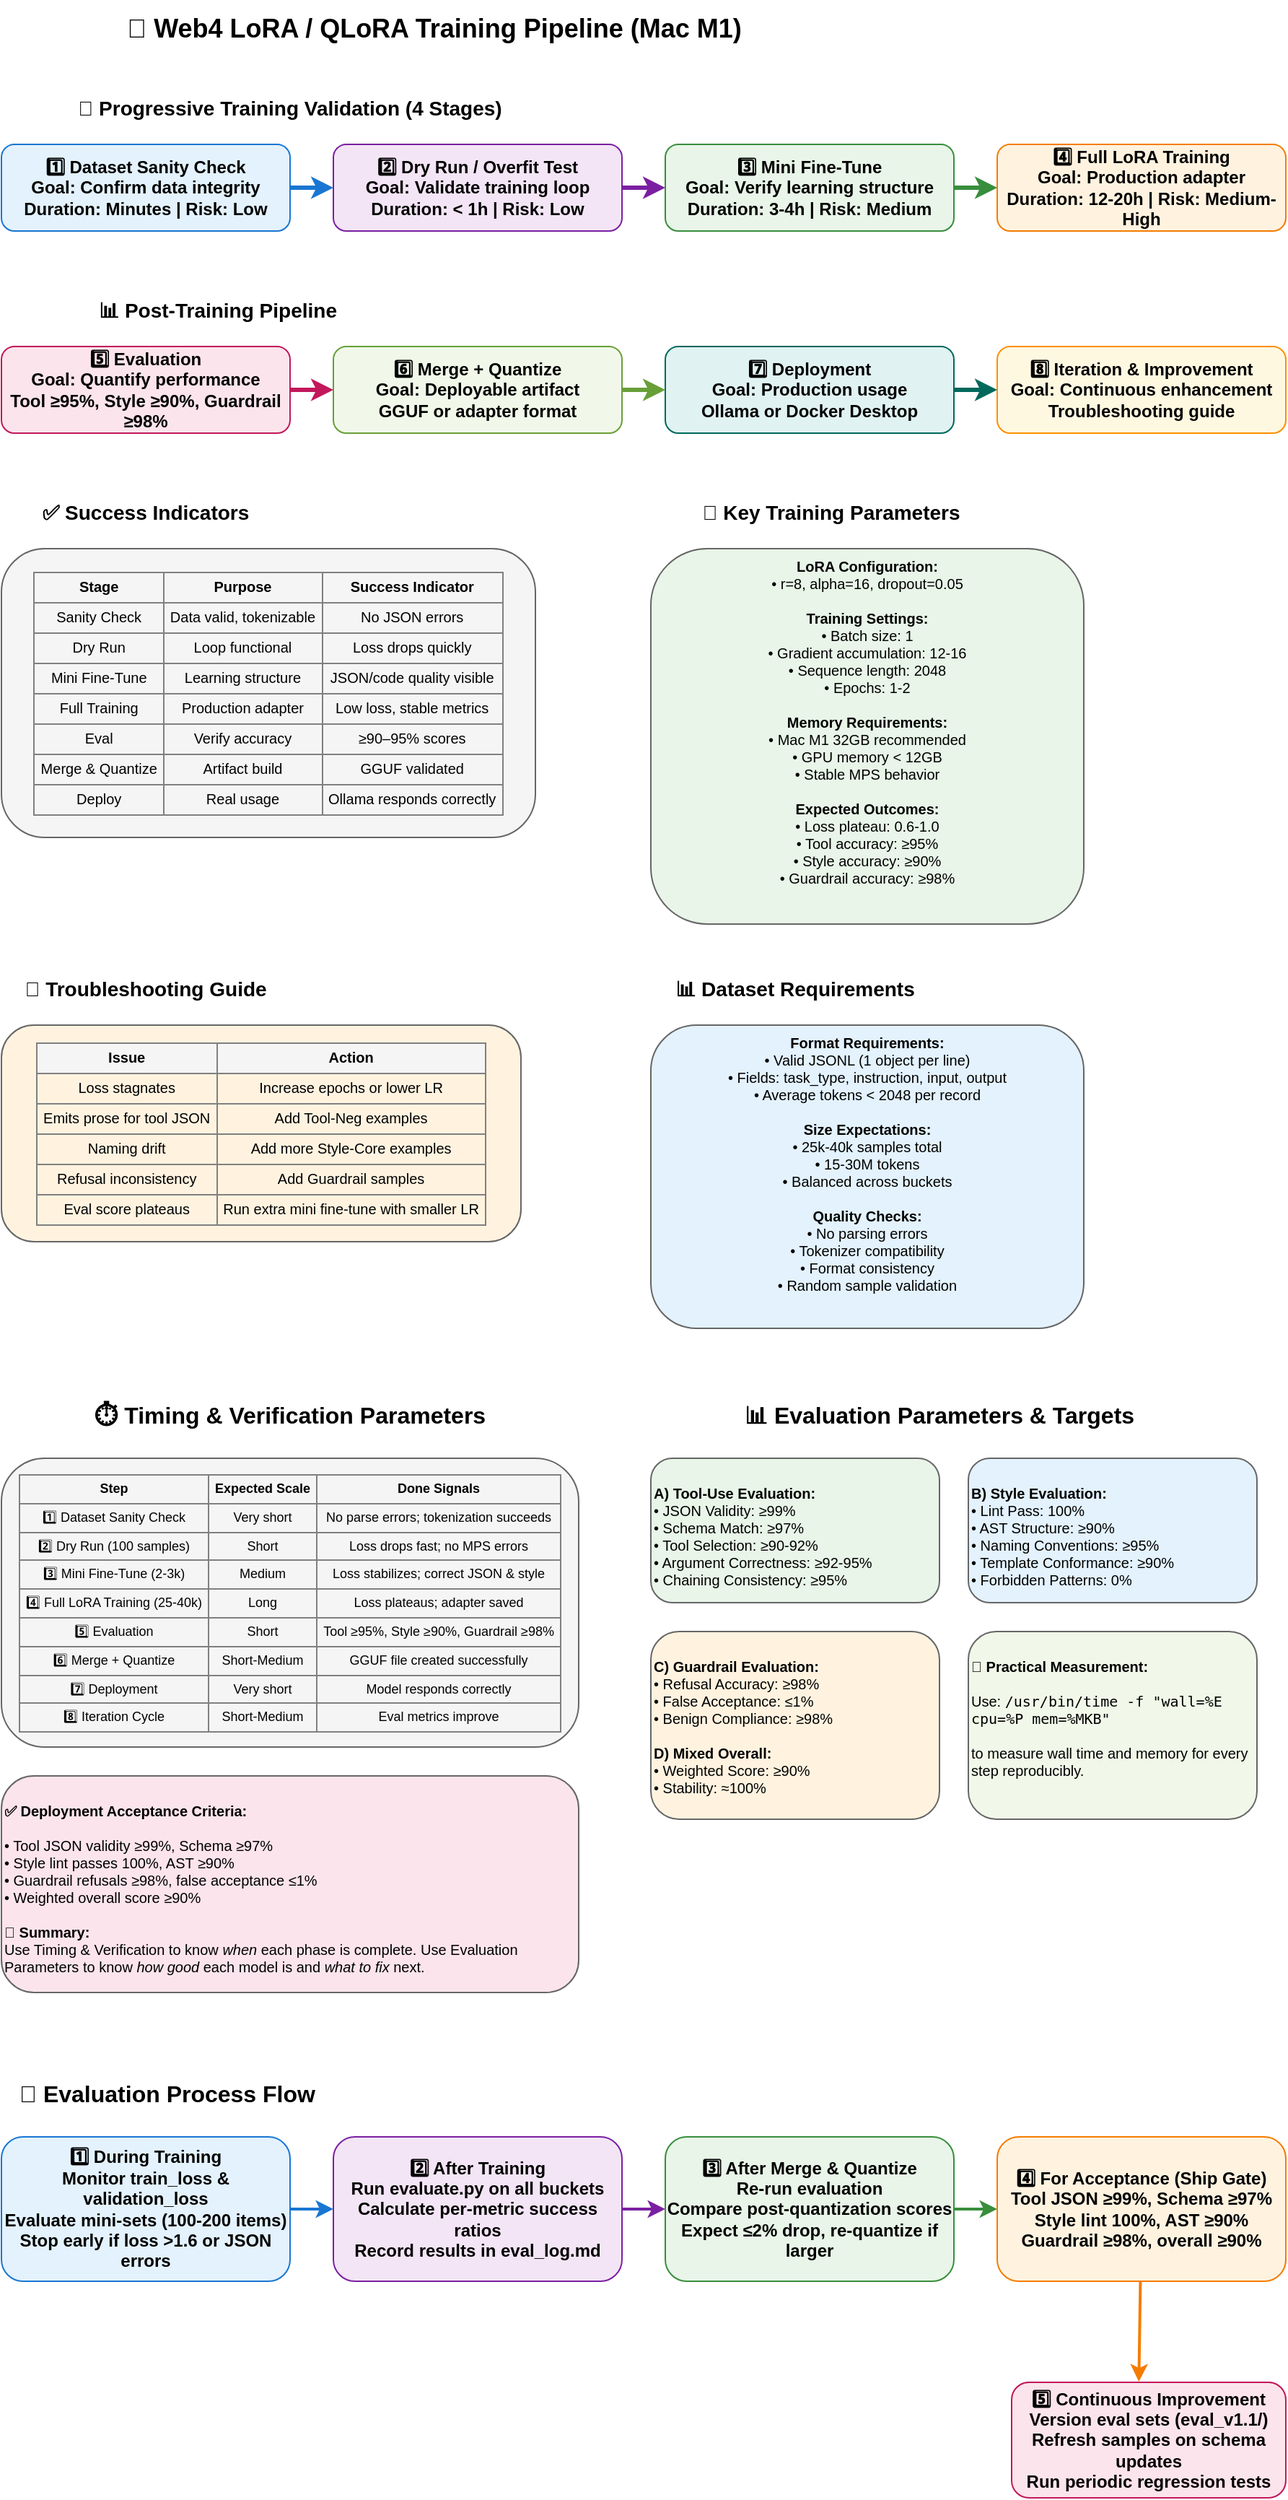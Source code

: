 <mxfile>
    <diagram name="Web4 LoRA Training Pipeline" id="web4-lora-pipeline">
        <mxGraphModel dx="1516" dy="711" grid="1" gridSize="10" guides="1" tooltips="1" connect="1" arrows="1" fold="1" page="1" pageScale="1" pageWidth="1169" pageHeight="827" math="0" shadow="0">
            <root>
                <mxCell id="0"/>
                <mxCell id="1" parent="0"/>
                <mxCell id="title" value="🧠 Web4 LoRA / QLoRA Training Pipeline (Mac M1)" style="text;html=1;strokeColor=none;fillColor=none;align=center;verticalAlign=middle;whiteSpace=wrap;rounded=0;fontSize=18;fontStyle=1;" parent="1" vertex="1">
                    <mxGeometry x="50" y="20" width="600" height="40" as="geometry"/>
                </mxCell>
                <mxCell id="overview-title" value="🧭 Progressive Training Validation (4 Stages)" style="text;html=1;strokeColor=none;fillColor=none;align=center;verticalAlign=middle;whiteSpace=wrap;rounded=0;fontSize=14;fontStyle=1;" parent="1" vertex="1">
                    <mxGeometry x="50" y="80" width="400" height="30" as="geometry"/>
                </mxCell>
                <object label="1️⃣ Dataset Sanity Check&#xa;Goal: Confirm data integrity&#xa;Duration: Minutes | Risk: Low" tooltip="Stage 1 focuses on validating the dataset before any training begins. This critical first step ensures all JSONL files are properly formatted with required fields (task_type, instruction, input, output), tokenization works correctly with Qwen/DeepSeek tokenizers, and the data loads without parsing errors. The expectation is 25k-40k samples with 15-30M tokens total. This stage prevents training failures due to data issues and ensures the foundation is solid before proceeding to actual training phases." id="stage1">
                    <mxCell style="rounded=1;whiteSpace=wrap;html=1;fillColor=#e3f2fd;strokeColor=#1976d2;fontSize=12;fontStyle=1;" parent="1" vertex="1">
                        <mxGeometry x="50" y="120" width="200" height="60" as="geometry"/>
                    </mxCell>
                </object>
                <object label="2️⃣ Dry Run / Overfit Test&#xa;Goal: Validate training loop&#xa;Duration: &lt; 1h | Risk: Low" tooltip="Stage 2 performs a dry run with 100 samples to validate the training loop and MPS memory behavior on Mac M1. This stage uses a small subset across all buckets, runs 1 epoch with batch size 1 and sequence length 512, and verifies that loss decreases from 3-5 to less than 1 within a few hundred steps. It confirms no NaNs or CUDA/MPS errors and ensures GPU memory stays stable under 12GB on M1 32GB systems. The outcome confirms the pipeline works by demonstrating the model can overfit the tiny dataset." id="stage2">
                    <mxCell style="rounded=1;whiteSpace=wrap;html=1;fillColor=#f3e5f5;strokeColor=#7b1fa2;fontSize=12;fontStyle=1;" parent="1" vertex="1">
                        <mxGeometry x="280" y="120" width="200" height="60" as="geometry"/>
                    </mxCell>
                </object>
                <object label="3️⃣ Mini Fine-Tune&#xa;Goal: Verify learning structure&#xa;Duration: 3-4h | Risk: Medium" tooltip="Stage 3 uses 2k-3k samples to verify the model learns tool-calling and coding style patterns. This stage uses balanced samples across Tool, Style, and Guardrail buckets, trains for 1 epoch with batch size 1 and gradient accumulation 8-12, and observes stable loss curves in the 1.0-1.5 range. It generates 10 tool prompts to verify valid JSON output and 10 style prompts to match Web4 code style. The evaluation should achieve Tool ≥80%, Style ≥85%, and Guardrail ≥95% accuracy, confirming the model internalizes the structure and schema." id="stage3">
                    <mxCell style="rounded=1;whiteSpace=wrap;html=1;fillColor=#e8f5e8;strokeColor=#388e3c;fontSize=12;fontStyle=1;" parent="1" vertex="1">
                        <mxGeometry x="510" y="120" width="200" height="60" as="geometry"/>
                    </mxCell>
                </object>
                <object label="4️⃣ Full LoRA Training&#xa;Goal: Production adapter&#xa;Duration: 12-20h | Risk: Medium-High" tooltip="Stage 4 trains on the full dataset (25k-40k samples) to create a production-quality LoRA adapter. This stage includes all buckets with LoRA parameters r=8, alpha=16, dropout=0.05, batch size 1, gradient accumulation 12-16, and sequence length 2048. It runs for 1-2 epochs with loss monitoring to ensure it plateaus between 0.6-1.0. The adapter is saved to outputs/&lt;run_name&gt;/lora with the expectation of a stable, clean adapter with no divergence. This is the main training phase that creates the production model." id="stage4">
                    <mxCell style="rounded=1;whiteSpace=wrap;html=1;fillColor=#fff3e0;strokeColor=#f57c00;fontSize=12;fontStyle=1;" parent="1" vertex="1">
                        <mxGeometry x="740" y="120" width="200" height="60" as="geometry"/>
                    </mxCell>
                </object>
                <mxCell id="arrow1" value="" style="endArrow=classic;html=1;rounded=0;strokeWidth=3;strokeColor=#1976d2;" parent="1" source="stage1" target="stage2" edge="1">
                    <mxGeometry width="50" height="50" relative="1" as="geometry">
                        <mxPoint x="250" y="150" as="sourcePoint"/>
                        <mxPoint x="280" y="150" as="targetPoint"/>
                    </mxGeometry>
                </mxCell>
                <mxCell id="arrow2" value="" style="endArrow=classic;html=1;rounded=0;strokeWidth=3;strokeColor=#7b1fa2;" parent="1" source="stage2" target="stage3" edge="1">
                    <mxGeometry width="50" height="50" relative="1" as="geometry">
                        <mxPoint x="480" y="150" as="sourcePoint"/>
                        <mxPoint x="510" y="150" as="targetPoint"/>
                    </mxGeometry>
                </mxCell>
                <mxCell id="arrow3" value="" style="endArrow=classic;html=1;rounded=0;strokeWidth=3;strokeColor=#388e3c;" parent="1" source="stage3" target="stage4" edge="1">
                    <mxGeometry width="50" height="50" relative="1" as="geometry">
                        <mxPoint x="710" y="150" as="sourcePoint"/>
                        <mxPoint x="740" y="150" as="targetPoint"/>
                    </mxGeometry>
                </mxCell>
                <mxCell id="post-training-title" value="📊 Post-Training Pipeline" style="text;html=1;strokeColor=none;fillColor=none;align=center;verticalAlign=middle;whiteSpace=wrap;rounded=0;fontSize=14;fontStyle=1;" parent="1" vertex="1">
                    <mxGeometry x="50" y="220" width="300" height="30" as="geometry"/>
                </mxCell>
                <object label="5️⃣ Evaluation&#xa;Goal: Quantify performance&#xa;Tool ≥95%, Style ≥90%, Guardrail ≥98%" tooltip="Stage 5 evaluates the trained model on hold-out evaluation sets to quantify performance. This stage runs evaluate.py on all data/eval/*.jsonl files, checking Tool Eval for JSON validity ≥95% and Correct Tool ≥85%, Style Eval for 100% lint pass and AST match ≥90%, and Guardrail Eval for refusal accuracy ≥98%. The mixed evaluation should achieve ≥90% overall accuracy. Results are logged to eval_log.md or CSV. The expectation is high accuracy with no format regressions, confirming the model meets production quality standards." id="evaluation">
                    <mxCell style="rounded=1;whiteSpace=wrap;html=1;fillColor=#fce4ec;strokeColor=#c2185b;fontSize=12;fontStyle=1;" parent="1" vertex="1">
                        <mxGeometry x="50" y="260" width="200" height="60" as="geometry"/>
                    </mxCell>
                </object>
                <object label="6️⃣ Merge + Quantize&#xa;Goal: Deployable artifact&#xa;GGUF or adapter format" tooltip="Stage 6 creates deployable artifacts by merging the LoRA adapter with the base model and converting to optimized formats. This stage merges LoRA weights into the Hugging Face model using merge_and_unload, converts to GGUF format via llama.cpp scripts, and quantizes to Q4_K_M or Q5_K_M for optimal performance. The process verifies that evaluation results remain identical or within ±1% after quantization. The expectation is a deployable GGUF file that maintains model quality while reducing file size and improving inference speed for production deployment." id="merge-quantize">
                    <mxCell style="rounded=1;whiteSpace=wrap;html=1;fillColor=#f1f8e9;strokeColor=#689f38;fontSize=12;fontStyle=1;" parent="1" vertex="1">
                        <mxGeometry x="280" y="260" width="200" height="60" as="geometry"/>
                    </mxCell>
                </object>
                <object label="7️⃣ Deployment&#xa;Goal: Production usage&#xa;Ollama or Docker Desktop" tooltip="Stage 7 deploys the trained model for production usage through Ollama or Docker Desktop Models. This stage creates a Modelfile referencing the GGUF artifact, uses &#39;ollama create web4-coder -f Modelfile&#39; to register the model, and tests &#39;ollama run web4-coder&#39; to verify proper structured responses. Optionally, the GGUF can be imported into Docker Desktop&#39;s Models tab for containerized deployment. The expectation is inference behavior identical to evaluation runs, confirming the model works correctly in production environments with the same quality and performance as during training and evaluation phases." id="deployment">
                    <mxCell style="rounded=1;whiteSpace=wrap;html=1;fillColor=#e0f2f1;strokeColor=#00695c;fontSize=12;fontStyle=1;" parent="1" vertex="1">
                        <mxGeometry x="510" y="260" width="200" height="60" as="geometry"/>
                    </mxCell>
                </object>
                <object label="8️⃣ Iteration &amp; Improvement&#xa;Goal: Continuous enhancement&#xa;Troubleshooting guide" tooltip="Stage 8 provides continuous improvement and troubleshooting guidance for ongoing model refinement. This stage addresses common issues like loss stagnation (increase epochs or lower learning rate), prose output instead of JSON (add Tool-Neg examples), naming drift (add more Style-Core examples), refusal inconsistency (add Guardrail samples), and evaluation score plateaus (run extra mini fine-tune with smaller learning rate). This iterative approach ensures the model can be continuously improved based on real-world performance feedback and specific use case requirements." id="iteration">
                    <mxCell style="rounded=1;whiteSpace=wrap;html=1;fillColor=#fff8e1;strokeColor=#ff8f00;fontSize=12;fontStyle=1;" parent="1" vertex="1">
                        <mxGeometry x="740" y="260" width="200" height="60" as="geometry"/>
                    </mxCell>
                </object>
                <mxCell id="arrow4" value="" style="endArrow=classic;html=1;rounded=0;strokeWidth=3;strokeColor=#c2185b;" parent="1" source="evaluation" target="merge-quantize" edge="1">
                    <mxGeometry width="50" height="50" relative="1" as="geometry">
                        <mxPoint x="250" y="290" as="sourcePoint"/>
                        <mxPoint x="280" y="290" as="targetPoint"/>
                    </mxGeometry>
                </mxCell>
                <mxCell id="arrow5" value="" style="endArrow=classic;html=1;rounded=0;strokeWidth=3;strokeColor=#689f38;" parent="1" source="merge-quantize" target="deployment" edge="1">
                    <mxGeometry width="50" height="50" relative="1" as="geometry">
                        <mxPoint x="480" y="290" as="sourcePoint"/>
                        <mxPoint x="510" y="290" as="targetPoint"/>
                    </mxGeometry>
                </mxCell>
                <mxCell id="arrow6" value="" style="endArrow=classic;html=1;rounded=0;strokeWidth=3;strokeColor=#00695c;" parent="1" source="deployment" target="iteration" edge="1">
                    <mxGeometry width="50" height="50" relative="1" as="geometry">
                        <mxPoint x="710" y="290" as="sourcePoint"/>
                        <mxPoint x="740" y="290" as="targetPoint"/>
                    </mxGeometry>
                </mxCell>
                <mxCell id="success-title" value="✅ Success Indicators" style="text;html=1;strokeColor=none;fillColor=none;align=center;verticalAlign=middle;whiteSpace=wrap;rounded=0;fontSize=14;fontStyle=1;" parent="1" vertex="1">
                    <mxGeometry x="50" y="360" width="200" height="30" as="geometry"/>
                </mxCell>
                <mxCell id="success-table" value="&lt;table border=&quot;1&quot; cellpadding=&quot;4&quot; style=&quot;border-collapse: collapse; width: 100%;&quot;&gt;&lt;tr style=&quot;background-color: #f5f5f5;&quot;&gt;&lt;th&gt;Stage&lt;/th&gt;&lt;th&gt;Purpose&lt;/th&gt;&lt;th&gt;Success Indicator&lt;/th&gt;&lt;/tr&gt;&lt;tr&gt;&lt;td&gt;Sanity Check&lt;/td&gt;&lt;td&gt;Data valid, tokenizable&lt;/td&gt;&lt;td&gt;No JSON errors&lt;/td&gt;&lt;/tr&gt;&lt;tr&gt;&lt;td&gt;Dry Run&lt;/td&gt;&lt;td&gt;Loop functional&lt;/td&gt;&lt;td&gt;Loss drops quickly&lt;/td&gt;&lt;/tr&gt;&lt;tr&gt;&lt;td&gt;Mini Fine-Tune&lt;/td&gt;&lt;td&gt;Learning structure&lt;/td&gt;&lt;td&gt;JSON/code quality visible&lt;/td&gt;&lt;/tr&gt;&lt;tr&gt;&lt;td&gt;Full Training&lt;/td&gt;&lt;td&gt;Production adapter&lt;/td&gt;&lt;td&gt;Low loss, stable metrics&lt;/td&gt;&lt;/tr&gt;&lt;tr&gt;&lt;td&gt;Eval&lt;/td&gt;&lt;td&gt;Verify accuracy&lt;/td&gt;&lt;td&gt;≥90–95% scores&lt;/td&gt;&lt;/tr&gt;&lt;tr&gt;&lt;td&gt;Merge &amp; Quantize&lt;/td&gt;&lt;td&gt;Artifact build&lt;/td&gt;&lt;td&gt;GGUF validated&lt;/td&gt;&lt;/tr&gt;&lt;tr&gt;&lt;td&gt;Deploy&lt;/td&gt;&lt;td&gt;Real usage&lt;/td&gt;&lt;td&gt;Ollama responds correctly&lt;/td&gt;&lt;/tr&gt;&lt;/table&gt;" style="text;html=1;strokeColor=#666666;fillColor=#f5f5f5;align=center;verticalAlign=middle;whiteSpace=wrap;rounded=1;fontSize=10;" parent="1" vertex="1">
                    <mxGeometry x="50" y="400" width="370" height="200" as="geometry"/>
                </mxCell>
                <mxCell id="params-title" value="🔧 Key Training Parameters" style="text;html=1;strokeColor=none;fillColor=none;align=center;verticalAlign=middle;whiteSpace=wrap;rounded=0;fontSize=14;fontStyle=1;" parent="1" vertex="1">
                    <mxGeometry x="500" y="360" width="250" height="30" as="geometry"/>
                </mxCell>
                <object label="&lt;b&gt;LoRA Configuration:&lt;/b&gt;&lt;br&gt;• r=8, alpha=16, dropout=0.05&lt;br&gt;&lt;br&gt;&lt;b&gt;Training Settings:&lt;/b&gt;&lt;br&gt;• Batch size: 1&lt;br&gt;• Gradient accumulation: 12-16&lt;br&gt;• Sequence length: 2048&lt;br&gt;• Epochs: 1-2&lt;br&gt;&lt;br&gt;&lt;b&gt;Memory Requirements:&lt;/b&gt;&lt;br&gt;• Mac M1 32GB recommended&lt;br&gt;• GPU memory &amp;lt; 12GB&lt;br&gt;• Stable MPS behavior&lt;br&gt;&lt;br&gt;&lt;b&gt;Expected Outcomes:&lt;/b&gt;&lt;br&gt;• Loss plateau: 0.6-1.0&lt;br&gt;• Tool accuracy: ≥95%&lt;br&gt;• Style accuracy: ≥90%&lt;br&gt;• Guardrail accuracy: ≥98%" tooltip="This comprehensive training parameters section details the optimal configuration for Web4 LoRA fine-tuning on Mac M1 systems. LoRA (Low-Rank Adaptation) is a parameter-efficient fine-tuning technique that freezes the original model weights and trains only small adapter matrices, dramatically reducing memory requirements and training time. The r parameter (rank=8) controls the dimensionality of the adapter matrices - higher values increase model capacity but require more memory and training time. The alpha parameter (16) is a scaling factor that controls how much the adapter affects the original model; it&#39;s typically set to 2x the rank value for optimal performance. Dropout (0.05) prevents overfitting by randomly setting 5% of adapter weights to zero during training. Training settings include batch size 1 (due to memory constraints), gradient accumulation 12-16 (simulates larger batch sizes by accumulating gradients), sequence length 2048 (maximum tokens per sample), and 1-2 epochs (complete passes through the dataset). Memory requirements specify Mac M1 32GB as recommended, with GPU memory staying under 12GB and stable MPS (Metal Performance Shaders) behavior. Expected outcomes include loss plateauing between 0.6-1.0, Tool accuracy ≥95% (JSON validity and correct tool selection), Style accuracy ≥90% (code quality and formatting), and Guardrail accuracy ≥98% (refusal behavior for inappropriate requests). These parameters are optimized for Web4 coding tasks and Mac M1 hardware constraints." id="params-content">
                    <mxCell style="text;html=1;strokeColor=#666666;fillColor=#e8f5e8;align=center;verticalAlign=top;whiteSpace=wrap;rounded=1;fontSize=10;" parent="1" vertex="1">
                        <mxGeometry x="500" y="400" width="300" height="260" as="geometry"/>
                    </mxCell>
                </object>
                <mxCell id="troubleshoot-title" value="🔧 Troubleshooting Guide" style="text;html=1;strokeColor=none;fillColor=none;align=center;verticalAlign=middle;whiteSpace=wrap;rounded=0;fontSize=14;fontStyle=1;" parent="1" vertex="1">
                    <mxGeometry x="50" y="690" width="200" height="30" as="geometry"/>
                </mxCell>
                <object label="&lt;table border=&quot;1&quot; cellpadding=&quot;4&quot; style=&quot;border-collapse: collapse; width: 100%;&quot;&gt;&lt;tr style=&quot;background-color: #f5f5f5;&quot;&gt;&lt;th&gt;Issue&lt;/th&gt;&lt;th&gt;Action&lt;/th&gt;&lt;/tr&gt;&lt;tr&gt;&lt;td&gt;Loss stagnates&lt;/td&gt;&lt;td&gt;Increase epochs or lower LR&lt;/td&gt;&lt;/tr&gt;&lt;tr&gt;&lt;td&gt;Emits prose for tool JSON&lt;/td&gt;&lt;td&gt;Add Tool-Neg examples&lt;/td&gt;&lt;/tr&gt;&lt;tr&gt;&lt;td&gt;Naming drift&lt;/td&gt;&lt;td&gt;Add more Style-Core examples&lt;/td&gt;&lt;/tr&gt;&lt;tr&gt;&lt;td&gt;Refusal inconsistency&lt;/td&gt;&lt;td&gt;Add Guardrail samples&lt;/td&gt;&lt;/tr&gt;&lt;tr&gt;&lt;td&gt;Eval score plateaus&lt;/td&gt;&lt;td&gt;Run extra mini fine-tune with smaller LR&lt;/td&gt;&lt;/tr&gt;&lt;/table&gt;" tooltip="This troubleshooting guide provides systematic solutions for common issues encountered during Web4 LoRA training and evaluation. Loss stagnation occurs when the training loss stops decreasing, indicating the model has reached a local minimum or the learning rate is too high. Solutions include increasing epochs (more training time) or lowering the learning rate (smaller parameter updates) to help the model escape local minima and continue learning. When the model emits prose instead of valid JSON for tool calls, it indicates insufficient negative examples in the training data. Adding Tool-Neg examples (incorrect tool usage patterns) teaches the model what NOT to do, improving JSON format compliance. Naming drift occurs when the model generates inconsistent variable names, function names, or coding patterns that don&#39;t match the Web4 style. Adding more Style-Core examples reinforces the desired coding conventions and naming patterns. Refusal inconsistency happens when the model inconsistently refuses inappropriate requests or accepts requests it should refuse. Adding more Guardrail samples (examples of proper refusal behavior) strengthens the model&#39;s safety mechanisms and ethical boundaries. When evaluation scores plateau despite continued training, it suggests the model has learned all it can from the current data. Running an extra mini fine-tune with a smaller learning rate allows for more precise parameter adjustments and can help the model learn subtle patterns it might have missed. This iterative approach ensures continuous improvement and addresses specific weaknesses in the model&#39;s performance." id="troubleshoot-table">
                    <mxCell style="text;html=1;strokeColor=#666666;fillColor=#fff3e0;align=center;verticalAlign=middle;whiteSpace=wrap;rounded=1;fontSize=10;" parent="1" vertex="1">
                        <mxGeometry x="50" y="730" width="360" height="150" as="geometry"/>
                    </mxCell>
                </object>
                <mxCell id="dataset-title" value="📊 Dataset Requirements" style="text;html=1;strokeColor=none;fillColor=none;align=center;verticalAlign=middle;whiteSpace=wrap;rounded=0;fontSize=14;fontStyle=1;" parent="1" vertex="1">
                    <mxGeometry x="500" y="690" width="200" height="30" as="geometry"/>
                </mxCell>
                <object label="&lt;div&gt;&lt;b style=&quot;background-color: transparent;&quot;&gt;Format Requirements:&lt;/b&gt;&lt;/div&gt;• Valid JSONL (1 object per line)&lt;br&gt;• Fields: task_type, instruction, input, output&lt;br&gt;• Average tokens &amp;lt; 2048 per record&lt;br&gt;&lt;br&gt;&lt;b&gt;Size Expectations:&lt;/b&gt;&lt;br&gt;• 25k-40k samples total&lt;br&gt;• 15-30M tokens&lt;br&gt;• Balanced across buckets&lt;br&gt;&lt;br&gt;&lt;b&gt;Quality Checks:&lt;/b&gt;&lt;br&gt;• No parsing errors&lt;br&gt;• Tokenizer compatibility&lt;br&gt;• Format consistency&lt;br&gt;• Random sample validation" tooltip="This dataset requirements section outlines the essential specifications for Web4 LoRA training data preparation and validation. JSONL (JSON Lines) format is a text format where each line contains a single JSON object, making it ideal for streaming large datasets and ensuring one training example per line. The required fields include task_type (categorizing the training example like &#39;tool_call&#39;, &#39;style_core&#39;, &#39;guardrail&#39;), instruction (the user&#39;s request or prompt), input (context or additional information), and output (the expected model response). The 2048 token limit per record ensures compatibility with the model&#39;s maximum sequence length and prevents memory overflow during training. Size expectations of 25k-40k samples with 15-30M tokens provide sufficient data diversity for effective learning while remaining manageable for Mac M1 memory constraints. Balanced distribution across buckets (Tool, Style, Guardrail) ensures the model learns all required capabilities without bias toward any single task type. Quality checks include parsing validation to catch malformed JSON, tokenizer compatibility testing with Qwen/DeepSeek tokenizers to ensure proper encoding/decoding, format consistency verification across all samples, and random sample validation to spot-check data quality and identify potential issues before training begins. These requirements ensure the dataset is properly formatted, appropriately sized, and high-quality for successful Web4 LoRA fine-tuning." id="dataset-content">
                    <mxCell style="text;html=1;strokeColor=#666666;fillColor=#e3f2fd;align=center;verticalAlign=top;whiteSpace=wrap;rounded=1;fontSize=10;" parent="1" vertex="1">
                        <mxGeometry x="500" y="730" width="300" height="210" as="geometry"/>
                    </mxCell>
                </object>
                <mxCell id="timing-title" value="⏱️ Timing &amp; Verification Parameters" style="text;html=1;strokeColor=none;fillColor=none;align=center;verticalAlign=middle;whiteSpace=wrap;rounded=0;fontSize=16;fontStyle=1;" vertex="1" parent="1">
                    <mxGeometry x="50" y="980" width="400" height="40" as="geometry"/>
                </mxCell>
                <object label="&lt;table border=&quot;1&quot; cellpadding=&quot;4&quot; style=&quot;border-collapse: collapse; width: 100%;&quot;&gt;&lt;tr style=&quot;background-color: #f5f5f5;&quot;&gt;&lt;th&gt;Step&lt;/th&gt;&lt;th&gt;Expected Scale&lt;/th&gt;&lt;th&gt;Done Signals&lt;/th&gt;&lt;/tr&gt;&lt;tr&gt;&lt;td&gt;1️⃣ Dataset Sanity Check&lt;/td&gt;&lt;td&gt;Very short&lt;/td&gt;&lt;td&gt;No parse errors; tokenization succeeds&lt;/td&gt;&lt;/tr&gt;&lt;tr&gt;&lt;td&gt;2️⃣ Dry Run (100 samples)&lt;/td&gt;&lt;td&gt;Short&lt;/td&gt;&lt;td&gt;Loss drops fast; no MPS errors&lt;/td&gt;&lt;/tr&gt;&lt;tr&gt;&lt;td&gt;3️⃣ Mini Fine-Tune (2-3k)&lt;/td&gt;&lt;td&gt;Medium&lt;/td&gt;&lt;td&gt;Loss stabilizes; correct JSON &amp; style&lt;/td&gt;&lt;/tr&gt;&lt;tr&gt;&lt;td&gt;4️⃣ Full LoRA Training (25-40k)&lt;/td&gt;&lt;td&gt;Long&lt;/td&gt;&lt;td&gt;Loss plateaus; adapter saved&lt;/td&gt;&lt;/tr&gt;&lt;tr&gt;&lt;td&gt;5️⃣ Evaluation&lt;/td&gt;&lt;td&gt;Short&lt;/td&gt;&lt;td&gt;Tool ≥95%, Style ≥90%, Guardrail ≥98%&lt;/td&gt;&lt;/tr&gt;&lt;tr&gt;&lt;td&gt;6️⃣ Merge + Quantize&lt;/td&gt;&lt;td&gt;Short-Medium&lt;/td&gt;&lt;td&gt;GGUF file created successfully&lt;/td&gt;&lt;/tr&gt;&lt;tr&gt;&lt;td&gt;7️⃣ Deployment&lt;/td&gt;&lt;td&gt;Very short&lt;/td&gt;&lt;td&gt;Model responds correctly&lt;/td&gt;&lt;/tr&gt;&lt;tr&gt;&lt;td&gt;8️⃣ Iteration Cycle&lt;/td&gt;&lt;td&gt;Short-Medium&lt;/td&gt;&lt;td&gt;Eval metrics improve&lt;/td&gt;&lt;/tr&gt;&lt;/table&gt;" tooltip="This timing and verification parameters table provides comprehensive guidance for measuring and validating each step of the Web4 LoRA training pipeline. Expected Scale refers to the typical duration for each step: Very short (minutes), Short (under 1 hour), Medium (3-4 hours), Long (12-20 hours), and Short-Medium (1-3 hours). Done Signals indicate the specific criteria that must be met before proceeding to the next step. Dataset Sanity Check (Very short) validates JSONL format integrity, tokenization compatibility, and data loading without errors. Dry Run (Short) tests training loop functionality with 100 samples, verifying loss decreases and MPS (Metal Performance Shaders) stability. Mini Fine-Tune (Medium) uses 2-3k samples to verify learning patterns and JSON/code quality. Full LoRA Training (Long) trains on 25-40k samples until loss plateaus and adapter is saved. Evaluation (Short) runs comprehensive tests achieving Tool ≥95%, Style ≥90%, Guardrail ≥98% accuracy. Merge + Quantize (Short-Medium) creates deployable GGUF files. Deployment (Very short) tests model responsiveness. Iteration Cycle (Short-Medium) improves metrics through continuous refinement. Use &#39;/usr/bin/time -f &quot;wall=%E cpu=%P mem=%MKB&quot; &lt;command&gt;&#39; to measure timing reproducibly. These parameters ensure systematic progress tracking and quality validation throughout the entire training lifecycle." id="timing-table">
                    <mxCell style="text;html=1;strokeColor=#666666;fillColor=#f5f5f5;align=center;verticalAlign=middle;whiteSpace=wrap;rounded=1;fontSize=9;" vertex="1" parent="1">
                        <mxGeometry x="50" y="1030" width="400" height="200" as="geometry"/>
                    </mxCell>
                </object>
                <mxCell id="eval-title" value="📊 Evaluation Parameters &amp; Targets" style="text;html=1;strokeColor=none;fillColor=none;align=center;verticalAlign=middle;whiteSpace=wrap;rounded=0;fontSize=16;fontStyle=1;" vertex="1" parent="1">
                    <mxGeometry x="500" y="980" width="400" height="40" as="geometry"/>
                </mxCell>
                <object label="&lt;div&gt;&lt;b&gt;&lt;br&gt;&lt;/b&gt;&lt;/div&gt;&lt;b&gt;A) Tool-Use Evaluation:&lt;/b&gt;&lt;br&gt;• JSON Validity: ≥99%&lt;br&gt;• Schema Match: ≥97%&lt;br&gt;• Tool Selection: ≥90-92%&lt;br&gt;• Argument Correctness: ≥92-95%&lt;br&gt;• Chaining Consistency: ≥95%" tooltip="Tool-Use Evaluation measures the model&#39;s ability to generate valid, structured tool-calling responses for Web4 applications. JSON Validity (≥99%) ensures the model outputs syntactically correct JSON that can be parsed without errors, preventing runtime failures in tool-calling systems. Schema Match (≥97%) validates that the generated JSON contains the correct keys and data types according to the expected tool schema, ensuring compatibility with downstream systems. Tool Selection (≥90-92%) measures the model&#39;s accuracy in choosing the appropriate tool(s) for a given task, which is critical for correct workflow execution. Argument Correctness (≥92-95%) evaluates whether the model provides the right parameters and values for each tool call, ensuring functional tool execution. Chaining Consistency (≥95%) tests the model&#39;s ability to reference previous tool results using &lt;RESULTS:...&gt; syntax in multi-step workflows, enabling complex task automation. These metrics collectively ensure the model can reliably generate tool calls that execute correctly in production Web4 environments, supporting automated workflows and task completion." id="tool-eval">
                    <mxCell style="text;html=1;strokeColor=#666666;fillColor=#e8f5e8;align=left;verticalAlign=top;whiteSpace=wrap;rounded=1;fontSize=10;" vertex="1" parent="1">
                        <mxGeometry x="500" y="1030" width="200" height="100" as="geometry"/>
                    </mxCell>
                </object>
                <object label="&lt;div&gt;&lt;b&gt;&lt;br&gt;&lt;/b&gt;&lt;/div&gt;&lt;b&gt;B) Style Evaluation:&lt;/b&gt;&lt;br&gt;• Lint Pass: 100%&lt;br&gt;• AST Structure: ≥90%&lt;br&gt;• Naming Conventions: ≥95%&lt;br&gt;• Template Conformance: ≥90%&lt;br&gt;• Forbidden Patterns: 0%" tooltip="Style Evaluation measures the model&#39;s adherence to Web4 coding standards and framework conventions. Lint Pass (100%) ensures all generated code passes ESLint and Prettier formatting rules, maintaining consistent code style and preventing syntax errors. AST Structure (≥90%) validates that the generated code has the correct Abstract Syntax Tree structure, including proper exports, imports, class definitions, and component hierarchy that matches Web4 patterns. Naming Conventions (≥95%) ensures the model uses correct PascalCase for components, ALLCAPS for constants, and camelCase for variables according to Web4 standards. Template Conformance (≥90%) measures how well the generated code matches expected Web4 templates and patterns, ensuring consistency with established frameworks. Forbidden Patterns (0%) ensures the model never uses banned APIs, deprecated methods, or anti-patterns that could cause issues in production. These metrics collectively ensure the model generates code that follows Web4 best practices, maintains consistency with team standards, and integrates seamlessly with existing codebases." id="style-eval">
                    <mxCell style="text;html=1;strokeColor=#666666;fillColor=#e3f2fd;align=left;verticalAlign=top;whiteSpace=wrap;rounded=1;fontSize=10;" vertex="1" parent="1">
                        <mxGeometry x="720" y="1030" width="200" height="100" as="geometry"/>
                    </mxCell>
                </object>
                <object label="&lt;div&gt;&lt;b&gt;&lt;br&gt;&lt;/b&gt;&lt;/div&gt;&lt;b&gt;C) Guardrail Evaluation:&lt;/b&gt;&lt;br&gt;• Refusal Accuracy: ≥98%&lt;br&gt;• False Acceptance: ≤1%&lt;br&gt;• Benign Compliance: ≥98%&lt;br&gt;&lt;br&gt;&lt;b&gt;D) Mixed Overall:&lt;/b&gt;&lt;br&gt;• Weighted Score: ≥90%&lt;br&gt;• Stability: ≈100%" tooltip="Guardrail Evaluation measures the model&#39;s safety and ethical compliance capabilities for Web4 applications. Refusal Accuracy (≥98%) ensures the model properly refuses inappropriate, harmful, or restricted requests by responding with &lt;REFUSAL&gt; tags, maintaining ethical boundaries and preventing misuse. False Acceptance (≤1%) measures the model&#39;s ability to avoid accepting requests it should refuse, preventing the model from being tricked into generating harmful content or violating safety guidelines. Benign Compliance (≥98%) ensures the model doesn&#39;t over-refuse legitimate requests, maintaining usability while preserving safety. Mixed Overall evaluation combines all evaluation categories with weighted scoring: Tool capabilities (45% weight), Style adherence (45% weight), and Guardrail compliance (10% weight) to achieve a Weighted Score ≥90%. Stability (≈100%) measures the model&#39;s consistency in generating non-empty, non-crashing responses across all test cases. These metrics collectively ensure the model operates safely, ethically, and reliably in production Web4 environments while maintaining high performance across all evaluation dimensions." id="guardrail-eval">
                    <mxCell style="text;html=1;strokeColor=#666666;fillColor=#fff3e0;align=left;verticalAlign=top;whiteSpace=wrap;rounded=1;fontSize=10;" vertex="1" parent="1">
                        <mxGeometry x="500" y="1150" width="200" height="130" as="geometry"/>
                    </mxCell>
                </object>
                <object label="&lt;div&gt;&lt;b&gt;&lt;br&gt;&lt;/b&gt;&lt;/div&gt;&lt;b&gt;🧭 Practical Measurement:&lt;/b&gt;&lt;br&gt;&lt;br&gt;Use: &lt;code&gt;/usr/bin/time -f &quot;wall=%E cpu=%P mem=%MKB&quot; &lt;/code&gt;&lt;br&gt;&lt;br&gt;to measure wall time and memory for every step reproducibly." tooltip="This practical measurement section provides the essential command-line tool for reproducible timing and resource measurement across all Web4 LoRA training steps. The /usr/bin/time command is a standard Unix utility that measures program execution time and resource usage. The -f flag specifies the output format, where wall=%E displays wall clock time (total elapsed time), cpu=%P shows CPU percentage used, and mem=%MKB displays peak memory usage in kilobytes. This command ensures reproducible measurements by providing consistent timing data across different runs and systems. Wall time measures the total elapsed time from start to finish, including I/O waits and system overhead. CPU percentage indicates how much of the available CPU was utilized during execution. Memory measurement tracks peak RAM usage, crucial for Mac M1 systems where memory constraints affect training performance. This tool is essential for validating timing estimates, identifying performance bottlenecks, and ensuring consistent resource usage across different training phases. Use this command to wrap every training step for systematic performance tracking and optimization." id="measurement-tip">
                    <mxCell style="text;html=1;strokeColor=#666666;fillColor=#f1f8e9;align=left;verticalAlign=top;whiteSpace=wrap;rounded=1;fontSize=10;" vertex="1" parent="1">
                        <mxGeometry x="720" y="1150" width="200" height="130" as="geometry"/>
                    </mxCell>
                </object>
                <object label="&lt;div&gt;&lt;b&gt;&lt;br&gt;&lt;/b&gt;&lt;/div&gt;&lt;b&gt;✅ Deployment Acceptance Criteria:&lt;/b&gt;&lt;br&gt;&lt;br&gt;• Tool JSON validity ≥99%, Schema ≥97%&lt;br&gt;• Style lint passes 100%, AST ≥90%&lt;br&gt;• Guardrail refusals ≥98%, false acceptance ≤1%&lt;br&gt;• Weighted overall score ≥90%&lt;br&gt;&lt;br&gt;&lt;b&gt;📘 Summary:&lt;/b&gt;&lt;br&gt;Use Timing &amp;amp; Verification to know &lt;i&gt;when&lt;/i&gt; each phase is complete. Use Evaluation Parameters to know &lt;i&gt;how good&lt;/i&gt; each model is and &lt;i&gt;what to fix&lt;/i&gt; next." tooltip="This deployment acceptance criteria section defines the final quality gate that must be passed before a Web4 LoRA model can be deployed to production. These criteria ensure the model meets all performance, safety, and reliability standards required for real-world usage. Tool JSON validity ≥99% ensures the model generates syntactically correct JSON that can be parsed without errors, preventing runtime failures in tool-calling systems. Schema match ≥97% validates that the generated JSON contains correct keys and data types according to expected tool schemas, ensuring compatibility with downstream systems. Style lint passes 100% ensures all generated code passes ESLint and Prettier formatting rules, maintaining consistent code quality and preventing syntax errors. AST structure ≥90% validates that generated code has correct Abstract Syntax Tree structure matching Web4 patterns. Guardrail refusals ≥98% ensures the model properly refuses inappropriate requests with &lt;REFUSAL&gt; tags, maintaining ethical boundaries. False acceptance ≤1% prevents the model from accepting requests it should refuse, maintaining safety standards. The weighted overall score ≥90% combines all evaluation categories (Tool 45%, Style 45%, Guardrail 10%) to ensure balanced performance across all capabilities. These criteria collectively ensure the model operates safely, reliably, and effectively in production Web4 environments while maintaining high performance standards across all evaluation dimensions." id="acceptance-criteria">
                    <mxCell style="text;html=1;strokeColor=#666666;fillColor=#fce4ec;align=left;verticalAlign=top;whiteSpace=wrap;rounded=1;fontSize=10;" vertex="1" parent="1">
                        <mxGeometry x="50" y="1250" width="400" height="150" as="geometry"/>
                    </mxCell>
                </object>
                <mxCell id="eval-process-title" value="🧪 Evaluation Process Flow" style="text;html=1;strokeColor=none;fillColor=none;align=center;verticalAlign=middle;whiteSpace=wrap;rounded=0;fontSize=16;fontStyle=1;" vertex="1" parent="1">
                    <mxGeometry x="50" y="1450" width="230" height="40" as="geometry"/>
                </mxCell>
                <object label="1️⃣ During Training&#xa;Monitor train_loss &amp; validation_loss&#xa;Evaluate mini-sets (100-200 items)&#xa;Stop early if loss &gt;1.6 or JSON errors" tooltip="During Training represents the continuous monitoring phase that ensures the model is learning effectively throughout the training process. Train_loss monitoring tracks the model&#39;s learning progress by measuring how well it predicts the training data, with decreasing loss indicating successful learning. Validation_loss monitoring uses a separate dataset to detect overfitting, where the model memorizes training data but fails to generalize to new examples. Mini-set evaluation (100-200 items) provides mid-epoch performance checks to ensure the model is learning expected patterns without waiting for full epoch completion. Early stopping at loss &gt;1.6 prevents wasted computational resources when the model shows signs of poor learning or divergence. JSON error detection identifies when the model starts generating malformed output, indicating potential training instability or data quality issues. This proactive monitoring approach prevents wasted training time, identifies learning issues early, and ensures the model maintains quality standards throughout the training process. The combination of loss monitoring, validation checks, and output quality assessment provides comprehensive insight into training progress and model health." id="eval-during">
                    <mxCell style="rounded=1;whiteSpace=wrap;html=1;fillColor=#e3f2fd;strokeColor=#1976d2;fontSize=12;fontStyle=1;" vertex="1" parent="1">
                        <mxGeometry x="50" y="1500" width="200" height="100" as="geometry"/>
                    </mxCell>
                </object>
                <object label="2️⃣ After Training&#xa;Run evaluate.py on all buckets&#xa;Calculate per-metric success ratios&#xa;Record results in eval_log.md" tooltip="After Training represents the comprehensive evaluation phase that assesses model performance across all Web4 capabilities following training completion. Run evaluate.py systematically across all buckets in data/eval/ to test Tool, Style, and Guardrail capabilities using standardized test cases. Calculate per-metric success ratios for each evaluation category (Tool JSON validity, Style lint compliance, Guardrail refusal accuracy) to understand where the model excels and where it needs improvement. Record all results in eval_log.md with timestamps, base model version, dataset version, and training parameters for tracking progress and enabling comparison between different training runs. This evaluation provides the baseline performance metrics that determine if the model meets deployment standards and identifies specific areas for improvement. The systematic approach ensures consistent evaluation across all model capabilities and provides actionable insights for model refinement. Success ratios help prioritize which capabilities need additional training data or parameter adjustments. The logged results enable tracking of model improvement over time and comparison between different training approaches or datasets." id="eval-after">
                    <mxCell style="rounded=1;whiteSpace=wrap;html=1;fillColor=#f3e5f5;strokeColor=#7b1fa2;fontSize=12;fontStyle=1;" vertex="1" parent="1">
                        <mxGeometry x="280" y="1500" width="200" height="100" as="geometry"/>
                    </mxCell>
                </object>
                <object label="3️⃣ After Merge &amp; Quantize&#xa;Re-run evaluation&#xa;Compare post-quantization scores&#xa;Expect ≤2% drop, re-quantize if larger" tooltip="After merging LoRA weights and quantizing the model, re-evaluation is crucial to ensure quantization doesn&#39;t significantly degrade performance. Re-run the full evaluation suite to compare post-quantization scores with the original trained model. Expect at most a 2% performance drop due to quantization; if the drop is larger, re-quantize with higher precision (e.g., Q5_K_M instead of Q4_K_M) to maintain model quality. This step ensures the final deployed model maintains the performance characteristics of the trained model while benefiting from the reduced file size and improved inference speed of quantization." id="eval-quantize">
                    <mxCell style="rounded=1;whiteSpace=wrap;html=1;fillColor=#e8f5e8;strokeColor=#388e3c;fontSize=12;fontStyle=1;" vertex="1" parent="1">
                        <mxGeometry x="510" y="1500" width="200" height="100" as="geometry"/>
                    </mxCell>
                </object>
                <object label="4️⃣ For Acceptance (Ship Gate)&#xa;Tool JSON ≥99%, Schema ≥97%&#xa;Style lint 100%, AST ≥90%&#xa;Guardrail ≥98%, overall ≥90%" tooltip="The acceptance phase serves as the final quality gate before deployment, ensuring the model meets all production standards. Tool capabilities must achieve JSON validity ≥99%, Schema match ≥97%, and Tool selection ≥90% to ensure reliable tool-calling functionality. Style evaluation requires 100% lint pass, AST structure ≥90%, and naming conventions ≥95% to maintain code quality standards. Guardrail evaluation demands refusal accuracy ≥98% and false acceptance ≤1% to ensure safety and ethical compliance. The weighted overall score must be ≥90% to pass the acceptance criteria. Only models meeting all these benchmarks are approved for production deployment." id="eval-acceptance">
                    <mxCell style="rounded=1;whiteSpace=wrap;html=1;fillColor=#fff3e0;strokeColor=#f57c00;fontSize=12;fontStyle=1;" vertex="1" parent="1">
                        <mxGeometry x="740" y="1500" width="200" height="100" as="geometry"/>
                    </mxCell>
                </object>
                <object label="5️⃣ Continuous Improvement&#xa;Version eval sets (eval_v1.1/)&#xa;Refresh samples on schema updates&#xa;Run periodic regression tests" tooltip="Continuous improvement ensures the model remains effective as requirements evolve and new data becomes available. Keep each evaluation set versioned (e.g., eval_v1.1/) to track changes and maintain consistency across model iterations. When schema or style rules are updated, refresh evaluation samples to match the new requirements and ensure the model is tested against current standards. Run periodic regression evaluations to ensure new LoRA adapters don&#39;t degrade older behaviors or introduce regressions in previously working capabilities. This iterative approach maintains model quality over time and enables continuous enhancement based on real-world performance feedback." id="eval-continuous">
                    <mxCell style="rounded=1;whiteSpace=wrap;html=1;fillColor=#fce4ec;strokeColor=#c2185b;fontSize=12;fontStyle=1;" vertex="1" parent="1">
                        <mxGeometry x="750" y="1670" width="190" height="80" as="geometry"/>
                    </mxCell>
                </object>
                <mxCell id="eval-arrow1" value="" style="endArrow=classic;html=1;rounded=0;strokeWidth=2;strokeColor=#1976d2;" edge="1" parent="1" source="eval-during" target="eval-after">
                    <mxGeometry width="50" height="50" relative="1" as="geometry">
                        <mxPoint x="250" y="1540" as="sourcePoint"/>
                        <mxPoint x="280" y="1540" as="targetPoint"/>
                    </mxGeometry>
                </mxCell>
                <mxCell id="eval-arrow2" value="" style="endArrow=classic;html=1;rounded=0;strokeWidth=2;strokeColor=#7b1fa2;" edge="1" parent="1" source="eval-after" target="eval-quantize">
                    <mxGeometry width="50" height="50" relative="1" as="geometry">
                        <mxPoint x="480" y="1540" as="sourcePoint"/>
                        <mxPoint x="510" y="1540" as="targetPoint"/>
                    </mxGeometry>
                </mxCell>
                <mxCell id="eval-arrow3" value="" style="endArrow=classic;html=1;rounded=0;strokeWidth=2;strokeColor=#388e3c;" edge="1" parent="1" source="eval-quantize" target="eval-acceptance">
                    <mxGeometry width="50" height="50" relative="1" as="geometry">
                        <mxPoint x="710" y="1540" as="sourcePoint"/>
                        <mxPoint x="740" y="1540" as="targetPoint"/>
                    </mxGeometry>
                </mxCell>
                <mxCell id="eval-arrow4" value="" style="endArrow=classic;html=1;rounded=0;strokeWidth=2;strokeColor=#f57c00;entryX=0.464;entryY=-0.006;entryDx=0;entryDy=0;entryPerimeter=0;" edge="1" parent="1" source="eval-acceptance" target="eval-continuous">
                    <mxGeometry width="50" height="50" relative="1" as="geometry">
                        <mxPoint x="740" y="1580" as="sourcePoint"/>
                        <mxPoint x="50" y="1600" as="targetPoint"/>
                        <Array as="points"/>
                    </mxGeometry>
                </mxCell>
            </root>
        </mxGraphModel>
    </diagram>
</mxfile>